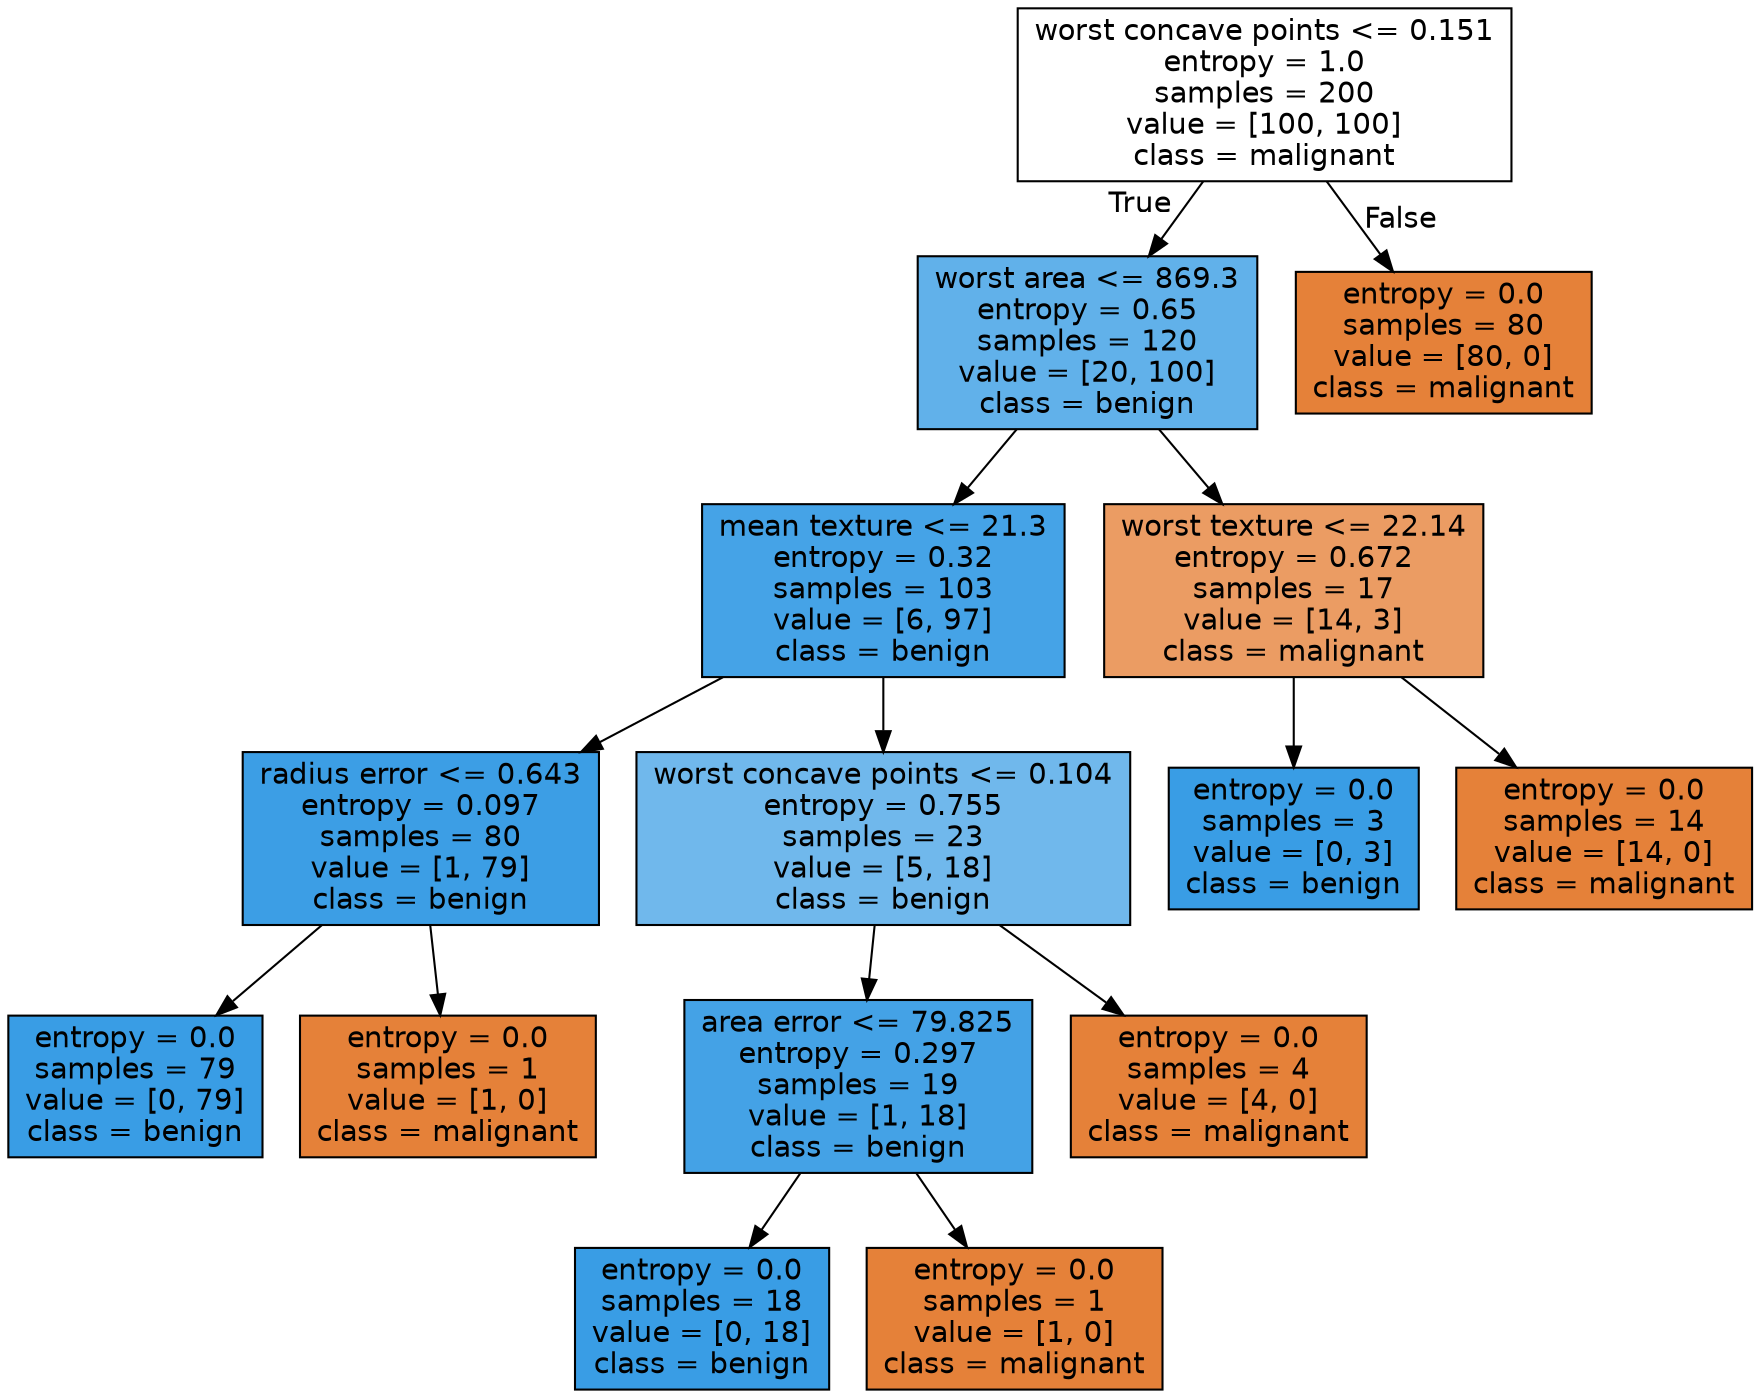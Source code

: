 digraph Tree {
node [shape=box, style="filled", color="black", fontname="helvetica"] ;
edge [fontname="helvetica"] ;
0 [label="worst concave points <= 0.151\nentropy = 1.0\nsamples = 200\nvalue = [100, 100]\nclass = malignant", fillcolor="#ffffff"] ;
1 [label="worst area <= 869.3\nentropy = 0.65\nsamples = 120\nvalue = [20, 100]\nclass = benign", fillcolor="#61b1ea"] ;
0 -> 1 [labeldistance=2.5, labelangle=45, headlabel="True"] ;
2 [label="mean texture <= 21.3\nentropy = 0.32\nsamples = 103\nvalue = [6, 97]\nclass = benign", fillcolor="#45a3e7"] ;
1 -> 2 ;
3 [label="radius error <= 0.643\nentropy = 0.097\nsamples = 80\nvalue = [1, 79]\nclass = benign", fillcolor="#3c9ee5"] ;
2 -> 3 ;
4 [label="entropy = 0.0\nsamples = 79\nvalue = [0, 79]\nclass = benign", fillcolor="#399de5"] ;
3 -> 4 ;
5 [label="entropy = 0.0\nsamples = 1\nvalue = [1, 0]\nclass = malignant", fillcolor="#e58139"] ;
3 -> 5 ;
6 [label="worst concave points <= 0.104\nentropy = 0.755\nsamples = 23\nvalue = [5, 18]\nclass = benign", fillcolor="#70b8ec"] ;
2 -> 6 ;
7 [label="area error <= 79.825\nentropy = 0.297\nsamples = 19\nvalue = [1, 18]\nclass = benign", fillcolor="#44a2e6"] ;
6 -> 7 ;
8 [label="entropy = 0.0\nsamples = 18\nvalue = [0, 18]\nclass = benign", fillcolor="#399de5"] ;
7 -> 8 ;
9 [label="entropy = 0.0\nsamples = 1\nvalue = [1, 0]\nclass = malignant", fillcolor="#e58139"] ;
7 -> 9 ;
10 [label="entropy = 0.0\nsamples = 4\nvalue = [4, 0]\nclass = malignant", fillcolor="#e58139"] ;
6 -> 10 ;
11 [label="worst texture <= 22.14\nentropy = 0.672\nsamples = 17\nvalue = [14, 3]\nclass = malignant", fillcolor="#eb9c63"] ;
1 -> 11 ;
12 [label="entropy = 0.0\nsamples = 3\nvalue = [0, 3]\nclass = benign", fillcolor="#399de5"] ;
11 -> 12 ;
13 [label="entropy = 0.0\nsamples = 14\nvalue = [14, 0]\nclass = malignant", fillcolor="#e58139"] ;
11 -> 13 ;
14 [label="entropy = 0.0\nsamples = 80\nvalue = [80, 0]\nclass = malignant", fillcolor="#e58139"] ;
0 -> 14 [labeldistance=2.5, labelangle=-45, headlabel="False"] ;
}